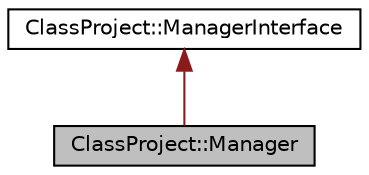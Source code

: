 digraph "ClassProject::Manager"
{
 // LATEX_PDF_SIZE
  edge [fontname="Helvetica",fontsize="10",labelfontname="Helvetica",labelfontsize="10"];
  node [fontname="Helvetica",fontsize="10",shape=record];
  Node1 [label="ClassProject::Manager",height=0.2,width=0.4,color="black", fillcolor="grey75", style="filled", fontcolor="black",tooltip=" "];
  Node2 -> Node1 [dir="back",color="firebrick4",fontsize="10",style="solid",fontname="Helvetica"];
  Node2 [label="ClassProject::ManagerInterface",height=0.2,width=0.4,color="black", fillcolor="white", style="filled",URL="$classClassProject_1_1ManagerInterface.html",tooltip=" "];
}
